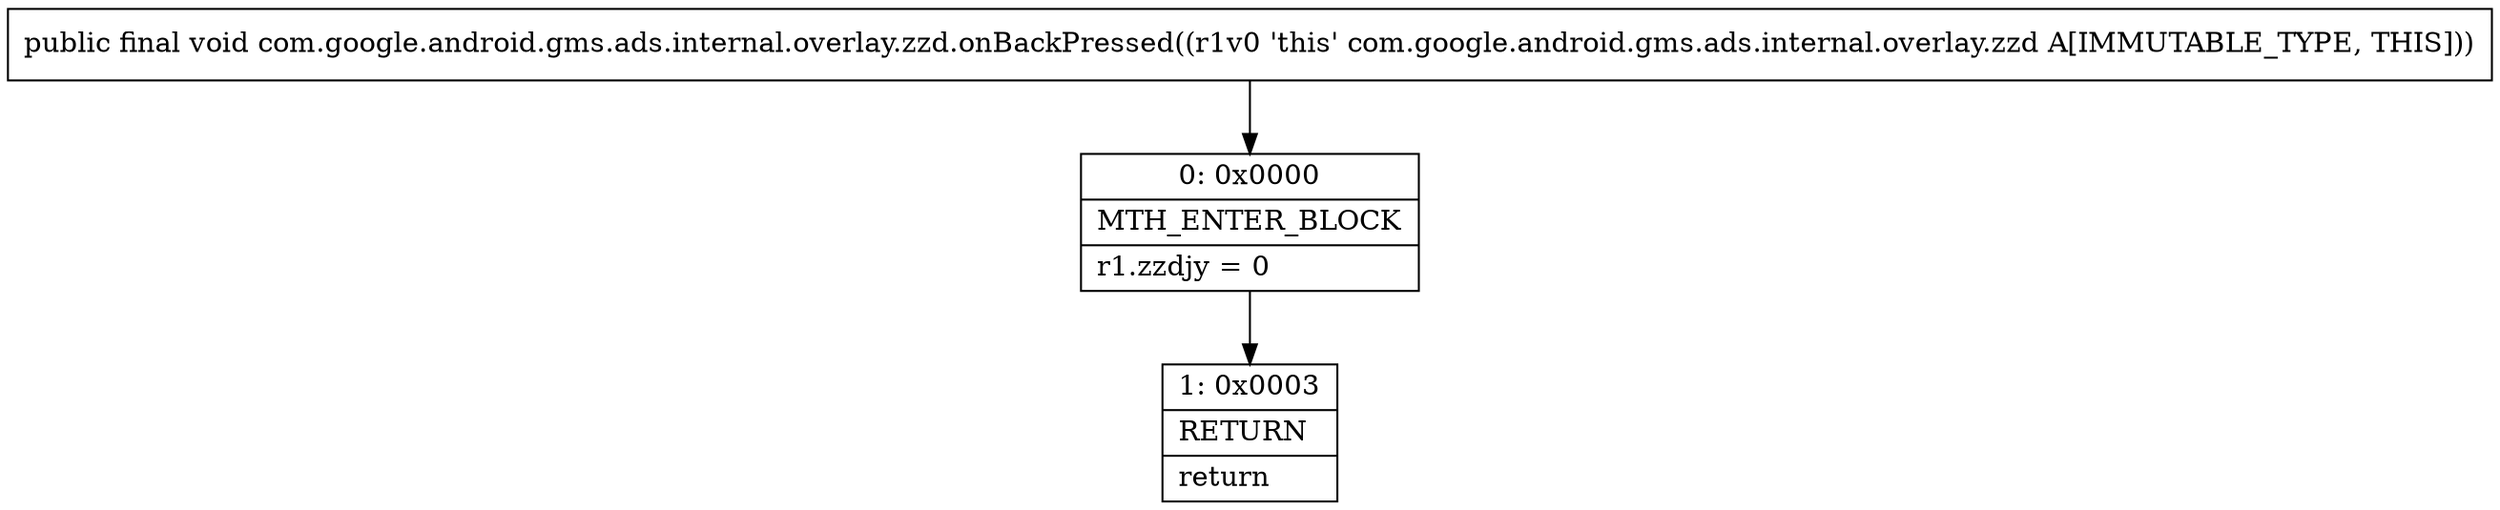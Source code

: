 digraph "CFG forcom.google.android.gms.ads.internal.overlay.zzd.onBackPressed()V" {
Node_0 [shape=record,label="{0\:\ 0x0000|MTH_ENTER_BLOCK\l|r1.zzdjy = 0\l}"];
Node_1 [shape=record,label="{1\:\ 0x0003|RETURN\l|return\l}"];
MethodNode[shape=record,label="{public final void com.google.android.gms.ads.internal.overlay.zzd.onBackPressed((r1v0 'this' com.google.android.gms.ads.internal.overlay.zzd A[IMMUTABLE_TYPE, THIS])) }"];
MethodNode -> Node_0;
Node_0 -> Node_1;
}

